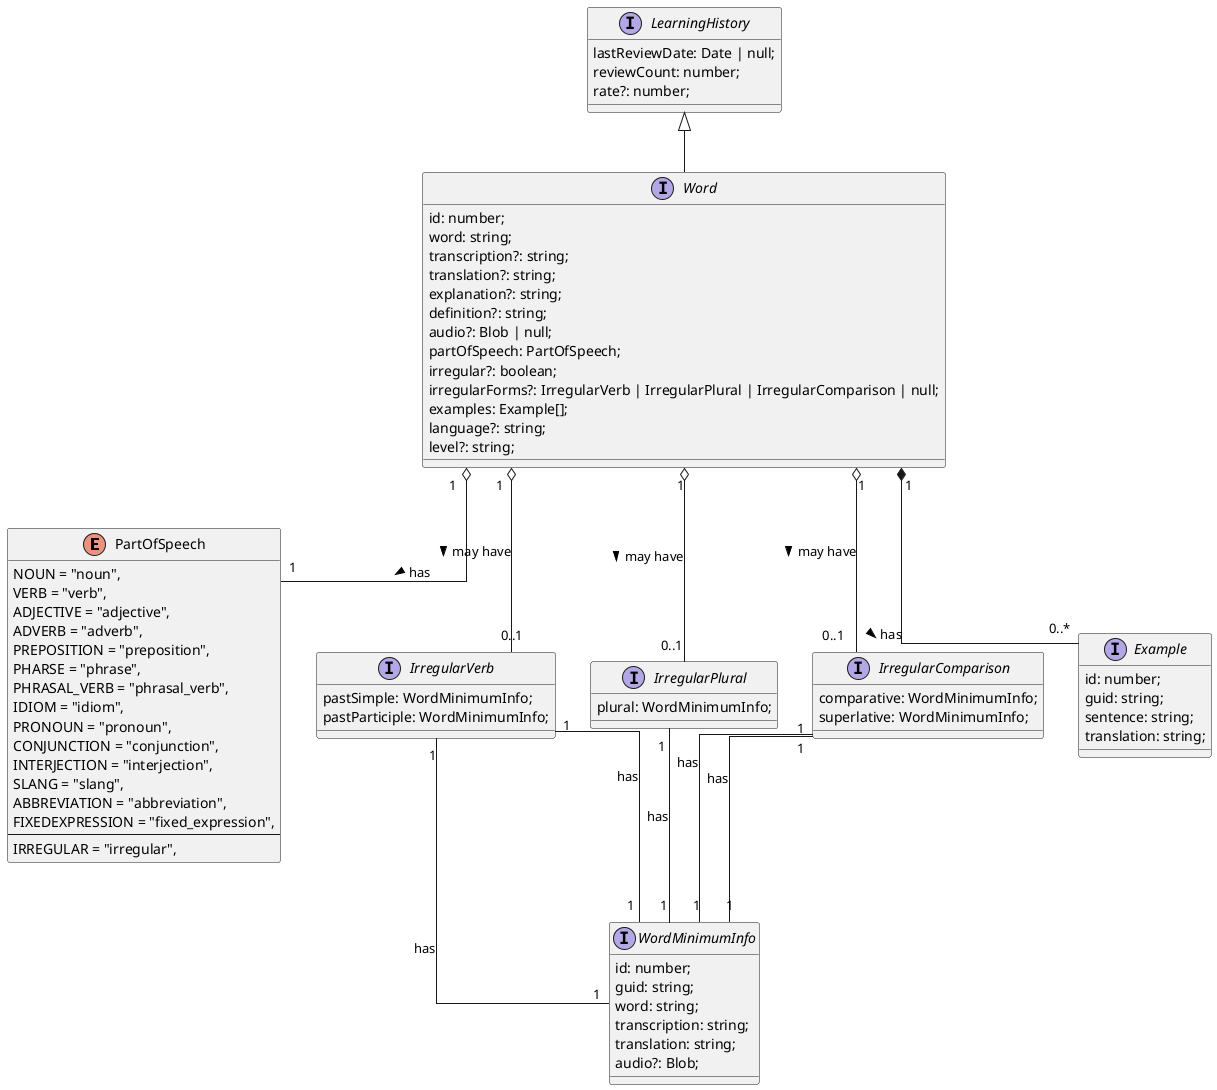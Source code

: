 @startuml interfaces

' Прямоугольные линии
skinparam linetype ortho   
' skinparam linetype polyline ' Ломаные линии

' skinparam classFontSize 12
' skinparam classFontName Arial
' skinparam classArrowColor Red
' skinparam classArrowFontColor Blue
' skinparam classArrowFontSize 12

skinparam interface {
  HeaderFontStyle normal
  HeaderFontColor #2688d4
}

enum PartOfSpeech {
  NOUN = "noun",
  VERB = "verb",
  ADJECTIVE = "adjective",
  ADVERB = "adverb",
  PREPOSITION = "preposition",
  PHARSE = "phrase",
  PHRASAL_VERB = "phrasal_verb",
  IDIOM = "idiom",
  PRONOUN = "pronoun",
  CONJUNCTION = "conjunction",
  INTERJECTION = "interjection",
  SLANG = "slang",
  ABBREVIATION = "abbreviation",
  FIXEDEXPRESSION = "fixed_expression",
  --
  IRREGULAR = "irregular",
}

interface WordMinimumInfo {
  id: number;
  guid: string;
  word: string;
  transcription: string;
  translation: string;
  audio?: Blob;
}

interface IrregularVerb {
  pastSimple: WordMinimumInfo;
  pastParticiple: WordMinimumInfo;
}

interface IrregularPlural {
  plural: WordMinimumInfo;
}

interface IrregularComparison {
  comparative: WordMinimumInfo;
  superlative: WordMinimumInfo;
}

interface Example {
  id: number;
  guid: string;
  sentence: string;
  translation: string;
}

interface LearningHistory {
  lastReviewDate: Date | null;
  reviewCount: number;
  rate?: number;
}

interface Word extends LearningHistory {
  id: number;
  word: string;
  transcription?: string;
  translation?: string;
  explanation?: string;
  definition?: string;
  audio?: Blob | null;
  partOfSpeech: PartOfSpeech;
  irregular?: boolean;
  irregularForms?: IrregularVerb | IrregularPlural | IrregularComparison | null;
  examples: Example[];
  language?: string;
  level?: string;
}

' Определение связей
Word "1" *-- "0..*" Example : has >
Word "1" o-- "0..1" IrregularVerb : may have >
Word "1" o-- "0..1" IrregularPlural : may have >
Word "1" o-- "0..1" IrregularComparison : may have >
Word "1" o-- "1" PartOfSpeech : has >

IrregularVerb "1" -- "1" WordMinimumInfo : has
IrregularVerb "1" -- "1" WordMinimumInfo : has

IrregularPlural "1" -- "1" WordMinimumInfo : has

IrregularComparison "1" -- "1" WordMinimumInfo : has
IrregularComparison "1" -- "1" WordMinimumInfo : has

@enduml